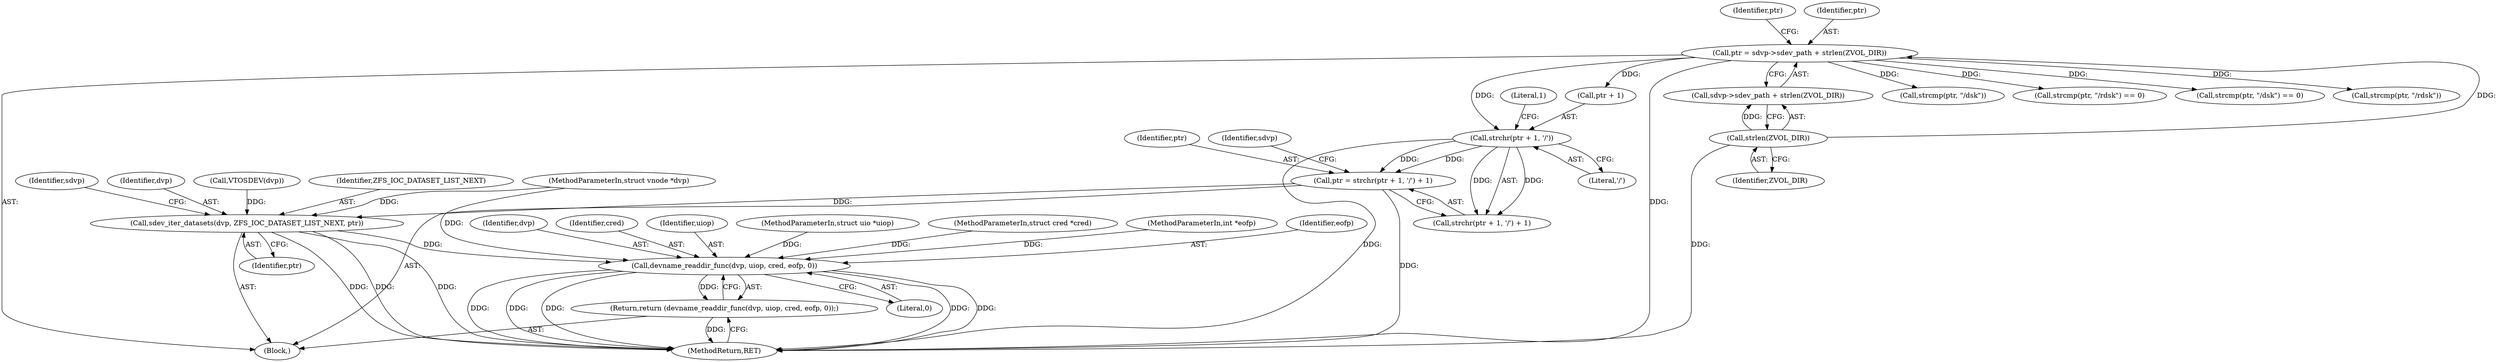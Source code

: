 digraph "0_illumos-gate_d65686849024838243515b5c40ae2c479460b4b5@API" {
"1000225" [label="(Call,ptr = strchr(ptr + 1, '/') + 1)"];
"1000228" [label="(Call,strchr(ptr + 1, '/'))"];
"1000184" [label="(Call,ptr = sdvp->sdev_path + strlen(ZVOL_DIR))"];
"1000190" [label="(Call,strlen(ZVOL_DIR))"];
"1000239" [label="(Call,sdev_iter_datasets(dvp, ZFS_IOC_DATASET_LIST_NEXT, ptr))"];
"1000250" [label="(Call,devname_readdir_func(dvp, uiop, cred, eofp, 0))"];
"1000249" [label="(Return,return (devname_readdir_func(dvp, uiop, cred, eofp, 0));)"];
"1000195" [label="(Call,strcmp(ptr, \"/dsk\"))"];
"1000199" [label="(Call,strcmp(ptr, \"/rdsk\") == 0)"];
"1000186" [label="(Call,sdvp->sdev_path + strlen(ZVOL_DIR))"];
"1000240" [label="(Identifier,dvp)"];
"1000239" [label="(Call,sdev_iter_datasets(dvp, ZFS_IOC_DATASET_LIST_NEXT, ptr))"];
"1000233" [label="(Literal,1)"];
"1000194" [label="(Call,strcmp(ptr, \"/dsk\") == 0)"];
"1000103" [label="(MethodParameterIn,struct cred *cred)"];
"1000226" [label="(Identifier,ptr)"];
"1000237" [label="(Identifier,sdvp)"];
"1000196" [label="(Identifier,ptr)"];
"1000104" [label="(MethodParameterIn,int *eofp)"];
"1000232" [label="(Literal,'/')"];
"1000225" [label="(Call,ptr = strchr(ptr + 1, '/') + 1)"];
"1000111" [label="(Call,VTOSDEV(dvp))"];
"1000254" [label="(Identifier,eofp)"];
"1000256" [label="(MethodReturn,RET)"];
"1000190" [label="(Call,strlen(ZVOL_DIR))"];
"1000251" [label="(Identifier,dvp)"];
"1000241" [label="(Identifier,ZFS_IOC_DATASET_LIST_NEXT)"];
"1000228" [label="(Call,strchr(ptr + 1, '/'))"];
"1000101" [label="(MethodParameterIn,struct vnode *dvp)"];
"1000185" [label="(Identifier,ptr)"];
"1000200" [label="(Call,strcmp(ptr, \"/rdsk\"))"];
"1000242" [label="(Identifier,ptr)"];
"1000227" [label="(Call,strchr(ptr + 1, '/') + 1)"];
"1000102" [label="(MethodParameterIn,struct uio *uiop)"];
"1000250" [label="(Call,devname_readdir_func(dvp, uiop, cred, eofp, 0))"];
"1000107" [label="(Block,)"];
"1000229" [label="(Call,ptr + 1)"];
"1000184" [label="(Call,ptr = sdvp->sdev_path + strlen(ZVOL_DIR))"];
"1000246" [label="(Identifier,sdvp)"];
"1000253" [label="(Identifier,cred)"];
"1000255" [label="(Literal,0)"];
"1000252" [label="(Identifier,uiop)"];
"1000191" [label="(Identifier,ZVOL_DIR)"];
"1000249" [label="(Return,return (devname_readdir_func(dvp, uiop, cred, eofp, 0));)"];
"1000225" -> "1000107"  [label="AST: "];
"1000225" -> "1000227"  [label="CFG: "];
"1000226" -> "1000225"  [label="AST: "];
"1000227" -> "1000225"  [label="AST: "];
"1000237" -> "1000225"  [label="CFG: "];
"1000225" -> "1000256"  [label="DDG: "];
"1000228" -> "1000225"  [label="DDG: "];
"1000228" -> "1000225"  [label="DDG: "];
"1000225" -> "1000239"  [label="DDG: "];
"1000228" -> "1000227"  [label="AST: "];
"1000228" -> "1000232"  [label="CFG: "];
"1000229" -> "1000228"  [label="AST: "];
"1000232" -> "1000228"  [label="AST: "];
"1000233" -> "1000228"  [label="CFG: "];
"1000228" -> "1000256"  [label="DDG: "];
"1000228" -> "1000227"  [label="DDG: "];
"1000228" -> "1000227"  [label="DDG: "];
"1000184" -> "1000228"  [label="DDG: "];
"1000184" -> "1000107"  [label="AST: "];
"1000184" -> "1000186"  [label="CFG: "];
"1000185" -> "1000184"  [label="AST: "];
"1000186" -> "1000184"  [label="AST: "];
"1000196" -> "1000184"  [label="CFG: "];
"1000184" -> "1000256"  [label="DDG: "];
"1000190" -> "1000184"  [label="DDG: "];
"1000184" -> "1000194"  [label="DDG: "];
"1000184" -> "1000195"  [label="DDG: "];
"1000184" -> "1000199"  [label="DDG: "];
"1000184" -> "1000200"  [label="DDG: "];
"1000184" -> "1000229"  [label="DDG: "];
"1000190" -> "1000186"  [label="AST: "];
"1000190" -> "1000191"  [label="CFG: "];
"1000191" -> "1000190"  [label="AST: "];
"1000186" -> "1000190"  [label="CFG: "];
"1000190" -> "1000256"  [label="DDG: "];
"1000190" -> "1000186"  [label="DDG: "];
"1000239" -> "1000107"  [label="AST: "];
"1000239" -> "1000242"  [label="CFG: "];
"1000240" -> "1000239"  [label="AST: "];
"1000241" -> "1000239"  [label="AST: "];
"1000242" -> "1000239"  [label="AST: "];
"1000246" -> "1000239"  [label="CFG: "];
"1000239" -> "1000256"  [label="DDG: "];
"1000239" -> "1000256"  [label="DDG: "];
"1000239" -> "1000256"  [label="DDG: "];
"1000111" -> "1000239"  [label="DDG: "];
"1000101" -> "1000239"  [label="DDG: "];
"1000239" -> "1000250"  [label="DDG: "];
"1000250" -> "1000249"  [label="AST: "];
"1000250" -> "1000255"  [label="CFG: "];
"1000251" -> "1000250"  [label="AST: "];
"1000252" -> "1000250"  [label="AST: "];
"1000253" -> "1000250"  [label="AST: "];
"1000254" -> "1000250"  [label="AST: "];
"1000255" -> "1000250"  [label="AST: "];
"1000249" -> "1000250"  [label="CFG: "];
"1000250" -> "1000256"  [label="DDG: "];
"1000250" -> "1000256"  [label="DDG: "];
"1000250" -> "1000256"  [label="DDG: "];
"1000250" -> "1000256"  [label="DDG: "];
"1000250" -> "1000256"  [label="DDG: "];
"1000250" -> "1000249"  [label="DDG: "];
"1000101" -> "1000250"  [label="DDG: "];
"1000102" -> "1000250"  [label="DDG: "];
"1000103" -> "1000250"  [label="DDG: "];
"1000104" -> "1000250"  [label="DDG: "];
"1000249" -> "1000107"  [label="AST: "];
"1000256" -> "1000249"  [label="CFG: "];
"1000249" -> "1000256"  [label="DDG: "];
}
